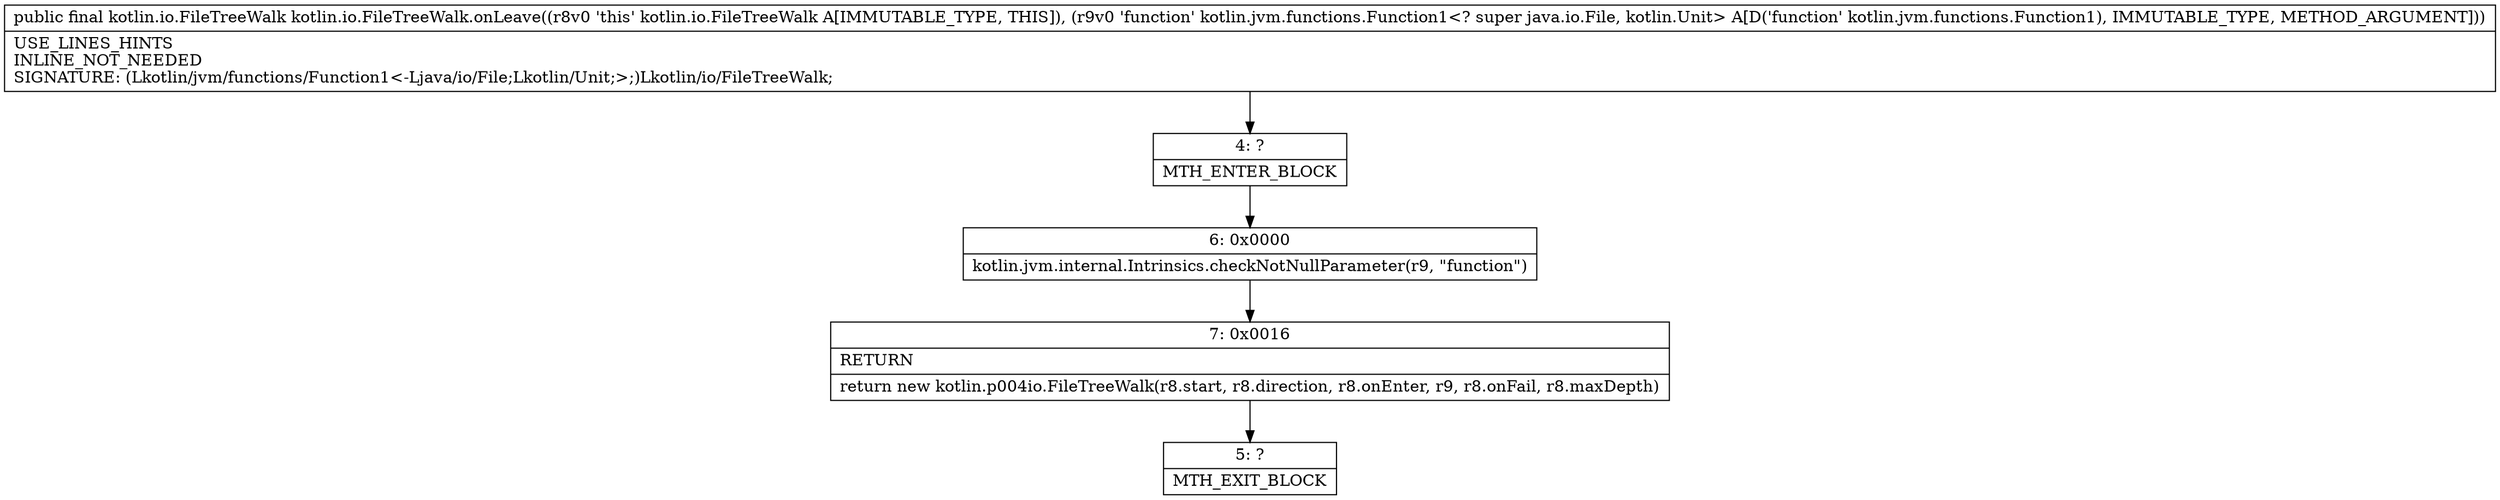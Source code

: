 digraph "CFG forkotlin.io.FileTreeWalk.onLeave(Lkotlin\/jvm\/functions\/Function1;)Lkotlin\/io\/FileTreeWalk;" {
Node_4 [shape=record,label="{4\:\ ?|MTH_ENTER_BLOCK\l}"];
Node_6 [shape=record,label="{6\:\ 0x0000|kotlin.jvm.internal.Intrinsics.checkNotNullParameter(r9, \"function\")\l}"];
Node_7 [shape=record,label="{7\:\ 0x0016|RETURN\l|return new kotlin.p004io.FileTreeWalk(r8.start, r8.direction, r8.onEnter, r9, r8.onFail, r8.maxDepth)\l}"];
Node_5 [shape=record,label="{5\:\ ?|MTH_EXIT_BLOCK\l}"];
MethodNode[shape=record,label="{public final kotlin.io.FileTreeWalk kotlin.io.FileTreeWalk.onLeave((r8v0 'this' kotlin.io.FileTreeWalk A[IMMUTABLE_TYPE, THIS]), (r9v0 'function' kotlin.jvm.functions.Function1\<? super java.io.File, kotlin.Unit\> A[D('function' kotlin.jvm.functions.Function1), IMMUTABLE_TYPE, METHOD_ARGUMENT]))  | USE_LINES_HINTS\lINLINE_NOT_NEEDED\lSIGNATURE: (Lkotlin\/jvm\/functions\/Function1\<\-Ljava\/io\/File;Lkotlin\/Unit;\>;)Lkotlin\/io\/FileTreeWalk;\l}"];
MethodNode -> Node_4;Node_4 -> Node_6;
Node_6 -> Node_7;
Node_7 -> Node_5;
}

